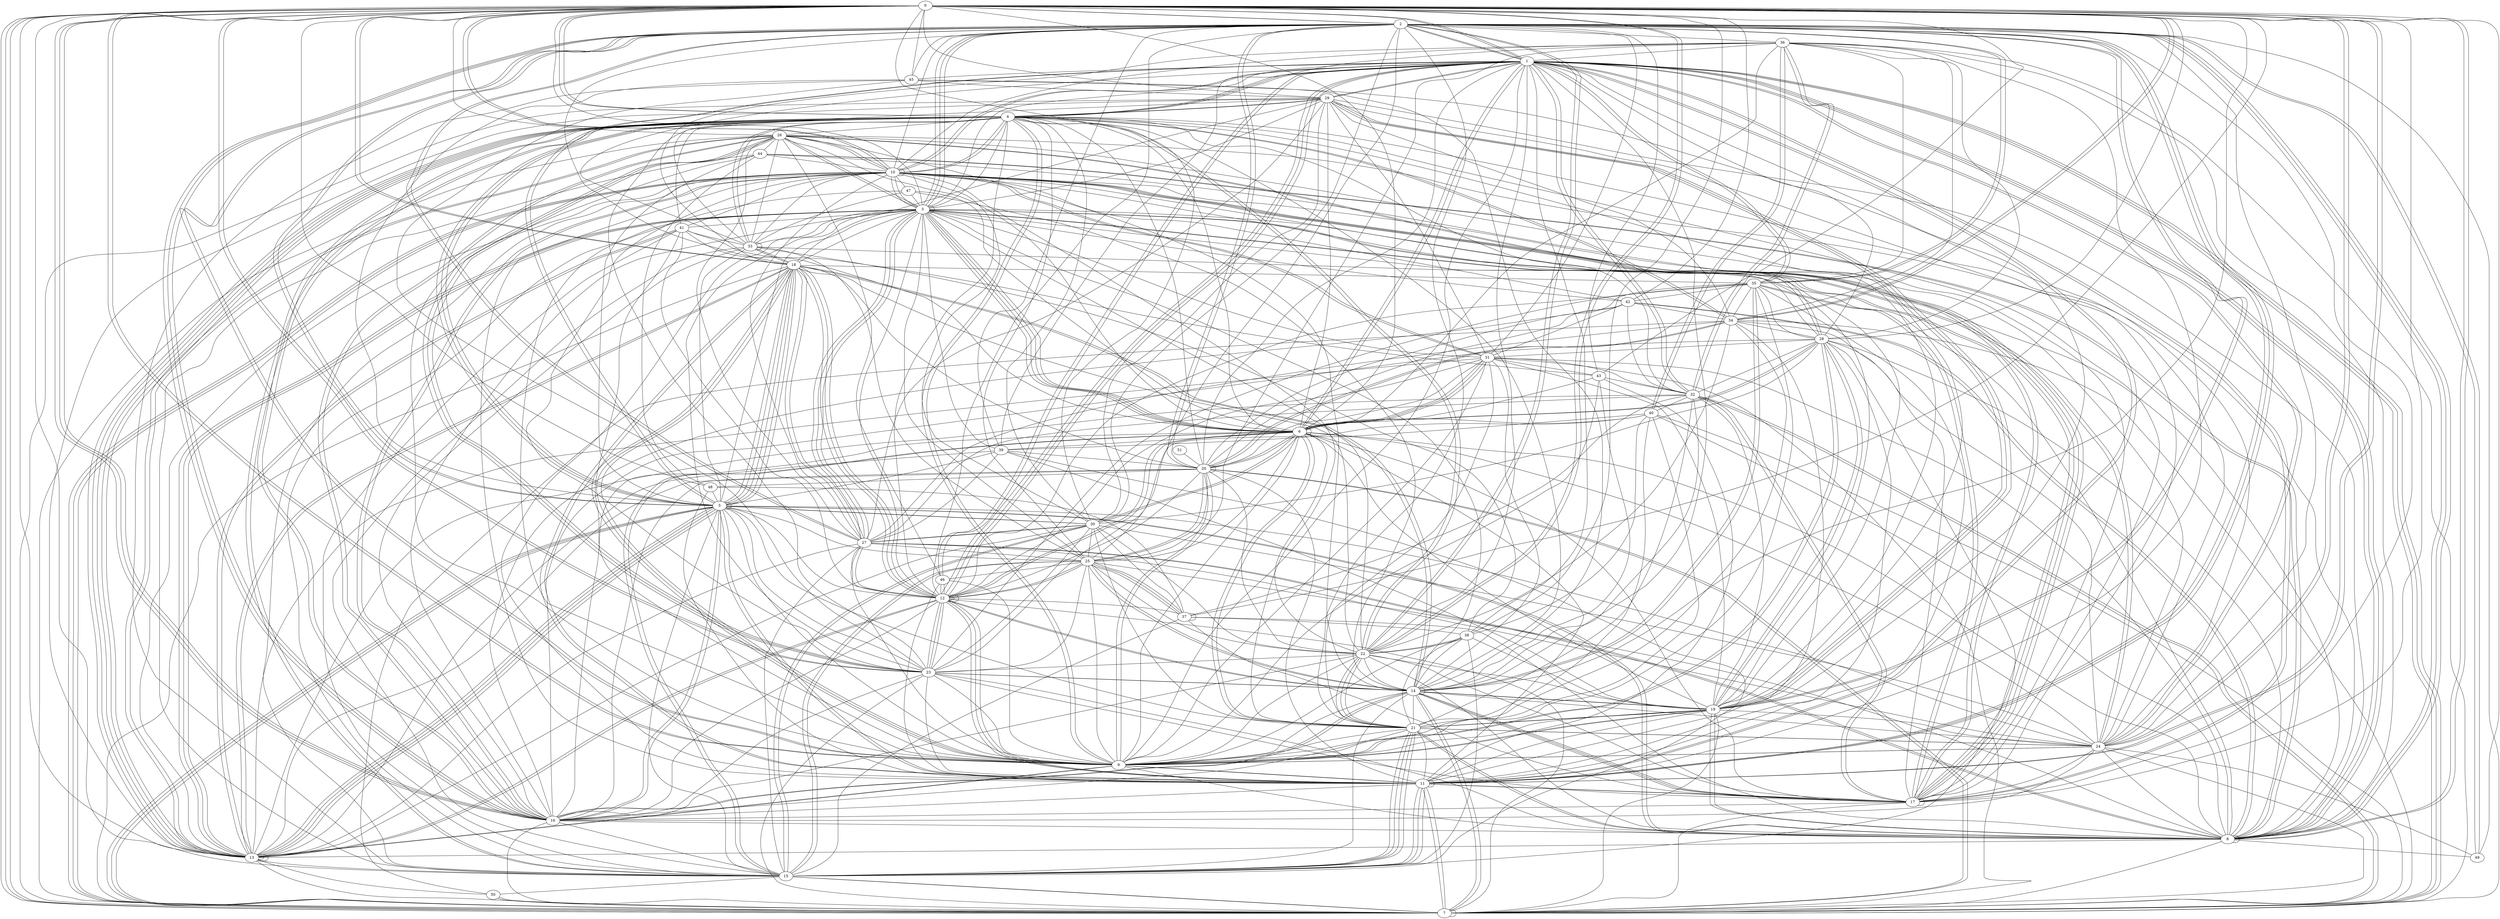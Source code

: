 graph G {
0;
1;
2;
3;
4;
5;
6;
7;
8;
9;
10;
11;
12;
13;
14;
15;
16;
17;
18;
19;
20;
21;
22;
23;
24;
25;
26;
27;
28;
29;
30;
31;
32;
33;
34;
35;
36;
37;
38;
39;
40;
41;
42;
43;
44;
45;
46;
47;
48;
49;
50;
51;
13--15 ;
10--10 ;
20--7 ;
6--31 ;
3--22 ;
48--5 ;
18--14 ;
14--31 ;
33--8 ;
3--17 ;
5--7 ;
28--19 ;
45--24 ;
10--27 ;
2--19 ;
4--5 ;
9--44 ;
21--15 ;
34--7 ;
21--19 ;
14--16 ;
49--24 ;
16--6 ;
9--0 ;
15--4 ;
5--33 ;
17--10 ;
35--42 ;
7--26 ;
1--35 ;
1--8 ;
6--21 ;
3--27 ;
32--28 ;
5--4 ;
23--7 ;
29--33 ;
15--7 ;
13--32 ;
25--4 ;
39--5 ;
0--18 ;
23--5 ;
22--23 ;
13--4 ;
20--18 ;
0--7 ;
21--22 ;
23--40 ;
9--6 ;
6--28 ;
35--2 ;
23--11 ;
15--41 ;
3--13 ;
33--18 ;
1--11 ;
24--27 ;
0--22 ;
3--13 ;
0--11 ;
12--11 ;
8--27 ;
16--26 ;
15--30 ;
34--17 ;
18--2 ;
1--4 ;
33--4 ;
30--6 ;
7--32 ;
0--15 ;
10--36 ;
15--50 ;
36--40 ;
27--30 ;
14--16 ;
21--32 ;
3--24 ;
36--6 ;
22--16 ;
8--42 ;
2--35 ;
14--0 ;
7--0 ;
11--34 ;
31--43 ;
10--2 ;
25--14 ;
7--5 ;
14--14 ;
11--48 ;
10--16 ;
2--30 ;
1--12 ;
13--39 ;
12--41 ;
28--24 ;
16--2 ;
37--25 ;
14--12 ;
26--23 ;
14--22 ;
2--5 ;
42--32 ;
21--14 ;
0--8 ;
26--24 ;
6--3 ;
3--41 ;
11--7 ;
4--6 ;
38--1 ;
17--16 ;
0--30 ;
16--0 ;
11--12 ;
2--24 ;
4--13 ;
7--17 ;
3--18 ;
1--24 ;
11--1 ;
45--29 ;
5--18 ;
28--30 ;
28--26 ;
3--19 ;
42--3 ;
46--1 ;
43--6 ;
27--26 ;
11--7 ;
50--34 ;
12--12 ;
11--9 ;
4--26 ;
1--12 ;
15--27 ;
46--26 ;
25--14 ;
20--7 ;
22--25 ;
31--10 ;
27--3 ;
32--37 ;
30--13 ;
13--26 ;
12--46 ;
27--32 ;
7--10 ;
16--26 ;
11--15 ;
0--3 ;
41--10 ;
6--39 ;
10--17 ;
45--14 ;
38--19 ;
24--5 ;
32--4 ;
39--2 ;
22--38 ;
14--19 ;
13--41 ;
30--4 ;
11--28 ;
26--0 ;
36--32 ;
6--1 ;
24--0 ;
12--12 ;
27--12 ;
5--18 ;
4--0 ;
9--41 ;
28--1 ;
3--10 ;
7--36 ;
1--32 ;
18--9 ;
34--36 ;
37--37 ;
27--34 ;
19--9 ;
5--5 ;
18--0 ;
12--5 ;
32--17 ;
44--48 ;
49--0 ;
17--17 ;
49--2 ;
3--15 ;
6--31 ;
15--45 ;
4--13 ;
20--25 ;
36--25 ;
13--4 ;
38--40 ;
7--5 ;
30--6 ;
8--0 ;
39--40 ;
2--12 ;
5--3 ;
10--19 ;
37--30 ;
28--26 ;
29--27 ;
18--7 ;
41--4 ;
25--46 ;
3--13 ;
24--30 ;
47--3 ;
32--19 ;
22--1 ;
1--2 ;
9--2 ;
5--2 ;
9--47 ;
9--4 ;
8--5 ;
12--11 ;
37--0 ;
34--28 ;
8--49 ;
21--9 ;
43--0 ;
16--11 ;
36--40 ;
23--3 ;
11--2 ;
10--33 ;
15--6 ;
32--40 ;
14--23 ;
2--3 ;
1--0 ;
17--10 ;
6--11 ;
19--11 ;
13--29 ;
12--13 ;
13--5 ;
35--34 ;
14--17 ;
25--6 ;
8--2 ;
0--28 ;
8--28 ;
5--13 ;
2--16 ;
14--47 ;
1--17 ;
50--7 ;
10--7 ;
14--4 ;
28--35 ;
10--47 ;
27--2 ;
29--19 ;
7--40 ;
10--17 ;
18--9 ;
6--15 ;
4--3 ;
20--9 ;
31--3 ;
12--35 ;
1--5 ;
18--13 ;
51--20 ;
2--3 ;
35--17 ;
3--16 ;
35--23 ;
13--9 ;
9--35 ;
25--30 ;
6--8 ;
17--23 ;
16--24 ;
17--29 ;
20--22 ;
34--20 ;
11--15 ;
20--11 ;
4--23 ;
18--33 ;
12--1 ;
23--12 ;
42--8 ;
34--4 ;
0--29 ;
9--11 ;
16--42 ;
15--38 ;
30--22 ;
5--45 ;
34--21 ;
23--0 ;
12--18 ;
20--48 ;
13--12 ;
43--14 ;
21--11 ;
43--11 ;
8--21 ;
5--25 ;
33--1 ;
7--2 ;
29--31 ;
4--12 ;
20--1 ;
0--23 ;
1--29 ;
31--10 ;
10--1 ;
21--6 ;
1--10 ;
21--31 ;
4--22 ;
7--50 ;
27--39 ;
7--7 ;
6--26 ;
6--6 ;
11--3 ;
8--37 ;
33--4 ;
20--6 ;
22--18 ;
0--17 ;
25--20 ;
6--3 ;
46--1 ;
9--4 ;
35--14 ;
11--2 ;
29--8 ;
18--13 ;
13--5 ;
1--2 ;
46--9 ;
8--19 ;
3--3 ;
23--26 ;
2--8 ;
17--22 ;
0--16 ;
43--32 ;
20--9 ;
15--16 ;
13--26 ;
32--17 ;
8--44 ;
3--6 ;
24--0 ;
26--44 ;
29--4 ;
18--5 ;
20--12 ;
29--4 ;
30--10 ;
35--14 ;
36--28 ;
47--6 ;
18--9 ;
11--18 ;
29--34 ;
16--12 ;
24--14 ;
10--3 ;
2--31 ;
2--20 ;
0--10 ;
35--17 ;
20--34 ;
9--19 ;
8--21 ;
42--31 ;
19--6 ;
8--8 ;
16--4 ;
3--39 ;
24--21 ;
22--9 ;
21--24 ;
11--17 ;
19--21 ;
10--23 ;
16--33 ;
12--18 ;
13--5 ;
3--12 ;
2--27 ;
7--1 ;
24--7 ;
3--24 ;
16--5 ;
5--21 ;
11--0 ;
21--2 ;
5--11 ;
12--7 ;
0--48 ;
13--10 ;
21--30 ;
16--8 ;
43--2 ;
15--44 ;
5--4 ;
14--17 ;
21--38 ;
32--7 ;
16--28 ;
16--0 ;
29--6 ;
3--26 ;
1--45 ;
1--32 ;
4--1 ;
8--19 ;
3--6 ;
15--21 ;
1--0 ;
8--2 ;
5--18 ;
41--13 ;
21--15 ;
11--46 ;
16--7 ;
27--3 ;
42--10 ;
28--15 ;
6--22 ;
19--9 ;
37--17 ;
0--2 ;
12--25 ;
27--18 ;
43--41 ;
31--20 ;
26--33 ;
25--15 ;
18--36 ;
16--23 ;
34--22 ;
33--15 ;
25--8 ;
40--21 ;
4--8 ;
8--36 ;
2--9 ;
0--10 ;
12--6 ;
15--30 ;
30--29 ;
10--4 ;
50--13 ;
38--14 ;
15--7 ;
6--20 ;
6--0 ;
31--9 ;
7--10 ;
12--23 ;
1--7 ;
28--9 ;
36--39 ;
44--19 ;
32--14 ;
17--6 ;
29--19 ;
42--34 ;
28--9 ;
5--30 ;
37--38 ;
12--37 ;
0--9 ;
46--12 ;
12--23 ;
38--9 ;
38--0 ;
3--2 ;
4--20 ;
43--9 ;
14--17 ;
33--33 ;
29--7 ;
15--39 ;
38--33 ;
14--3 ;
10--21 ;
7--14 ;
31--12 ;
40--8 ;
15--5 ;
23--26 ;
24--10 ;
5--11 ;
4--22 ;
5--9 ;
20--13 ;
2--36 ;
35--20 ;
0--34 ;
30--27 ;
19--2 ;
26--10 ;
18--27 ;
19--29 ;
28--10 ;
26--3 ;
16--4 ;
2--0 ;
4--1 ;
9--24 ;
9--14 ;
18--35 ;
3--25 ;
27--9 ;
8--44 ;
7--13 ;
26--17 ;
13--27 ;
49--2 ;
28--31 ;
0--7 ;
1--6 ;
20--42 ;
8--5 ;
11--2 ;
0--13 ;
17--4 ;
24--9 ;
7--8 ;
38--22 ;
0--42 ;
9--8 ;
21--16 ;
10--11 ;
31--7 ;
13--9 ;
16--10 ;
5--30 ;
8--13 ;
3--17 ;
0--22 ;
33--3 ;
16--2 ;
23--30 ;
31--32 ;
12--18 ;
6--24 ;
0--45 ;
25--33 ;
45--2 ;
4--13 ;
9--23 ;
37--25 ;
5--18 ;
20--20 ;
10--4 ;
15--11 ;
18--29 ;
12--6 ;
8--24 ;
7--14 ;
3--1 ;
19--39 ;
6--31 ;
14--18 ;
1--19 ;
37--15 ;
19--7 ;
13--13 ;
12--27 ;
1--29 ;
25--23 ;
37--25 ;
24--19 ;
12--25 ;
6--41 ;
21--22 ;
1--8 ;
27--25 ;
5--44 ;
8--23 ;
2--17 ;
3--29 ;
17--11 ;
15--4 ;
39--20 ;
35--11 ;
23--14 ;
15--14 ;
1--14 ;
48--37 ;
14--19 ;
7--1 ;
11--11 ;
36--32 ;
34--0 ;
11--18 ;
40--6 ;
25--9 ;
15--25 ;
16--5 ;
13--13 ;
8--27 ;
19--31 ;
19--22 ;
35--36 ;
25--2 ;
26--10 ;
26--14 ;
36--1 ;
28--6 ;
8--22 ;
44--10 ;
41--33 ;
1--8 ;
11--36 ;
2--20 ;
4--0 ;
35--1 ;
34--4 ;
31--8 ;
2--22 ;
31--13 ;
40--9 ;
3--8 ;
5--1 ;
4--19 ;
17--24 ;
47--33 ;
23--45 ;
19--28 ;
20--16 ;
14--12 ;
24--1 ;
10--15 ;
21--15 ;
21--22 ;
1--9 ;
2--22 ;
1--17 ;
}

